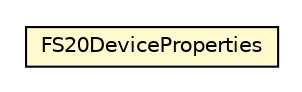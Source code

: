 #!/usr/local/bin/dot
#
# Class diagram 
# Generated by UMLGraph version R5_6-24-gf6e263 (http://www.umlgraph.org/)
#

digraph G {
	edge [fontname="Helvetica",fontsize=10,labelfontname="Helvetica",labelfontsize=10];
	node [fontname="Helvetica",fontsize=10,shape=plaintext];
	nodesep=0.25;
	ranksep=0.5;
	// org.universAAL.lddi.fs20.devicemodel.FS20DeviceProperties
	c4009572 [label=<<table title="org.universAAL.lddi.fs20.devicemodel.FS20DeviceProperties" border="0" cellborder="1" cellspacing="0" cellpadding="2" port="p" bgcolor="lemonChiffon" href="./FS20DeviceProperties.html">
		<tr><td><table border="0" cellspacing="0" cellpadding="1">
<tr><td align="center" balign="center"> FS20DeviceProperties </td></tr>
		</table></td></tr>
		</table>>, URL="./FS20DeviceProperties.html", fontname="Helvetica", fontcolor="black", fontsize=10.0];
}

